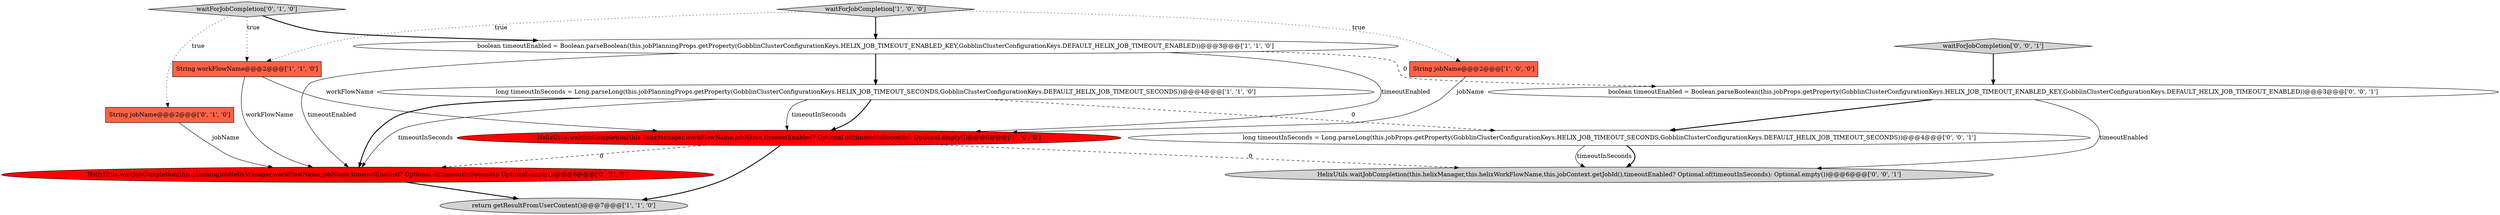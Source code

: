 digraph {
1 [style = filled, label = "String jobName@@@2@@@['1', '0', '0']", fillcolor = tomato, shape = box image = "AAA0AAABBB1BBB"];
7 [style = filled, label = "HelixUtils.waitJobCompletion(this.planningJobHelixManager,workFlowName,jobName,timeoutEnabled? Optional.of(timeoutInSeconds): Optional.empty())@@@6@@@['0', '1', '0']", fillcolor = red, shape = ellipse image = "AAA1AAABBB2BBB"];
0 [style = filled, label = "return getResultFromUserContent()@@@7@@@['1', '1', '0']", fillcolor = lightgray, shape = ellipse image = "AAA0AAABBB1BBB"];
6 [style = filled, label = "long timeoutInSeconds = Long.parseLong(this.jobPlanningProps.getProperty(GobblinClusterConfigurationKeys.HELIX_JOB_TIMEOUT_SECONDS,GobblinClusterConfigurationKeys.DEFAULT_HELIX_JOB_TIMEOUT_SECONDS))@@@4@@@['1', '1', '0']", fillcolor = white, shape = ellipse image = "AAA0AAABBB1BBB"];
12 [style = filled, label = "boolean timeoutEnabled = Boolean.parseBoolean(this.jobProps.getProperty(GobblinClusterConfigurationKeys.HELIX_JOB_TIMEOUT_ENABLED_KEY,GobblinClusterConfigurationKeys.DEFAULT_HELIX_JOB_TIMEOUT_ENABLED))@@@3@@@['0', '0', '1']", fillcolor = white, shape = ellipse image = "AAA0AAABBB3BBB"];
9 [style = filled, label = "waitForJobCompletion['0', '1', '0']", fillcolor = lightgray, shape = diamond image = "AAA0AAABBB2BBB"];
10 [style = filled, label = "HelixUtils.waitJobCompletion(this.helixManager,this.helixWorkFlowName,this.jobContext.getJobId(),timeoutEnabled? Optional.of(timeoutInSeconds): Optional.empty())@@@6@@@['0', '0', '1']", fillcolor = lightgray, shape = ellipse image = "AAA0AAABBB3BBB"];
3 [style = filled, label = "HelixUtils.waitJobCompletion(this.helixManager,workFlowName,jobName,timeoutEnabled? Optional.of(timeoutInSeconds): Optional.empty())@@@6@@@['1', '0', '0']", fillcolor = red, shape = ellipse image = "AAA1AAABBB1BBB"];
13 [style = filled, label = "waitForJobCompletion['0', '0', '1']", fillcolor = lightgray, shape = diamond image = "AAA0AAABBB3BBB"];
8 [style = filled, label = "String jobName@@@2@@@['0', '1', '0']", fillcolor = tomato, shape = box image = "AAA0AAABBB2BBB"];
4 [style = filled, label = "waitForJobCompletion['1', '0', '0']", fillcolor = lightgray, shape = diamond image = "AAA0AAABBB1BBB"];
11 [style = filled, label = "long timeoutInSeconds = Long.parseLong(this.jobProps.getProperty(GobblinClusterConfigurationKeys.HELIX_JOB_TIMEOUT_SECONDS,GobblinClusterConfigurationKeys.DEFAULT_HELIX_JOB_TIMEOUT_SECONDS))@@@4@@@['0', '0', '1']", fillcolor = white, shape = ellipse image = "AAA0AAABBB3BBB"];
2 [style = filled, label = "boolean timeoutEnabled = Boolean.parseBoolean(this.jobPlanningProps.getProperty(GobblinClusterConfigurationKeys.HELIX_JOB_TIMEOUT_ENABLED_KEY,GobblinClusterConfigurationKeys.DEFAULT_HELIX_JOB_TIMEOUT_ENABLED))@@@3@@@['1', '1', '0']", fillcolor = white, shape = ellipse image = "AAA0AAABBB1BBB"];
5 [style = filled, label = "String workFlowName@@@2@@@['1', '1', '0']", fillcolor = tomato, shape = box image = "AAA0AAABBB1BBB"];
6->3 [style = bold, label=""];
4->5 [style = dotted, label="true"];
2->3 [style = solid, label="timeoutEnabled"];
4->1 [style = dotted, label="true"];
9->2 [style = bold, label=""];
3->7 [style = dashed, label="0"];
2->6 [style = bold, label=""];
6->11 [style = dashed, label="0"];
12->11 [style = bold, label=""];
7->0 [style = bold, label=""];
4->2 [style = bold, label=""];
5->7 [style = solid, label="workFlowName"];
6->3 [style = solid, label="timeoutInSeconds"];
3->0 [style = bold, label=""];
9->8 [style = dotted, label="true"];
12->10 [style = solid, label="timeoutEnabled"];
2->12 [style = dashed, label="0"];
8->7 [style = solid, label="jobName"];
13->12 [style = bold, label=""];
6->7 [style = solid, label="timeoutInSeconds"];
11->10 [style = bold, label=""];
5->3 [style = solid, label="workFlowName"];
3->10 [style = dashed, label="0"];
6->7 [style = bold, label=""];
1->3 [style = solid, label="jobName"];
2->7 [style = solid, label="timeoutEnabled"];
11->10 [style = solid, label="timeoutInSeconds"];
9->5 [style = dotted, label="true"];
}
